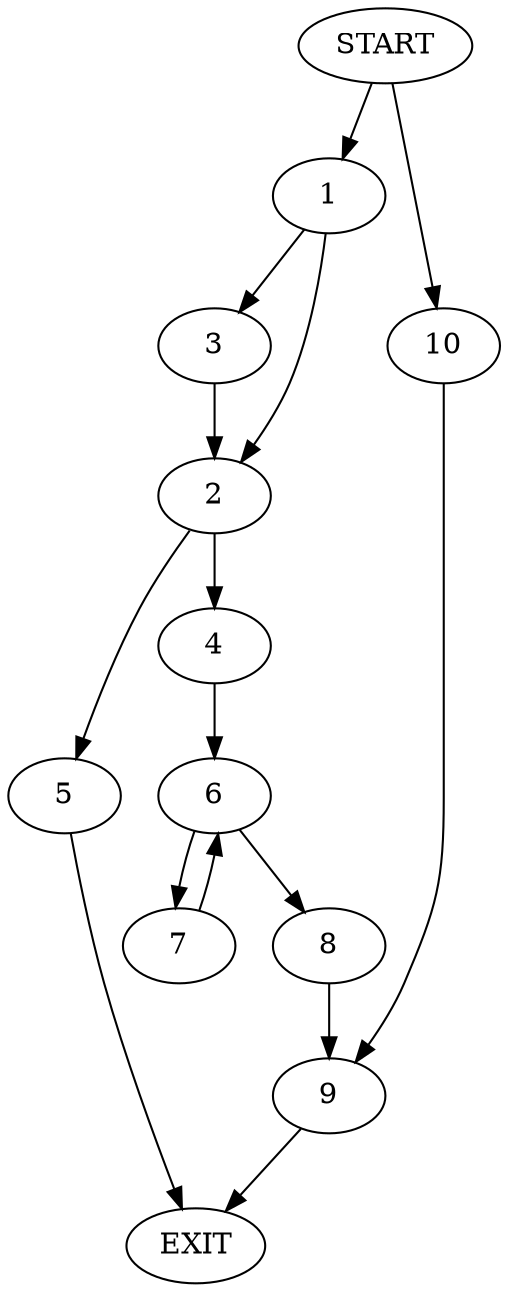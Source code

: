 digraph {
0 [label="START"]
11 [label="EXIT"]
0 -> 1
1 -> 2
1 -> 3
3 -> 2
2 -> 4
2 -> 5
4 -> 6
5 -> 11
6 -> 7
6 -> 8
8 -> 9
7 -> 6
9 -> 11
0 -> 10
10 -> 9
}
